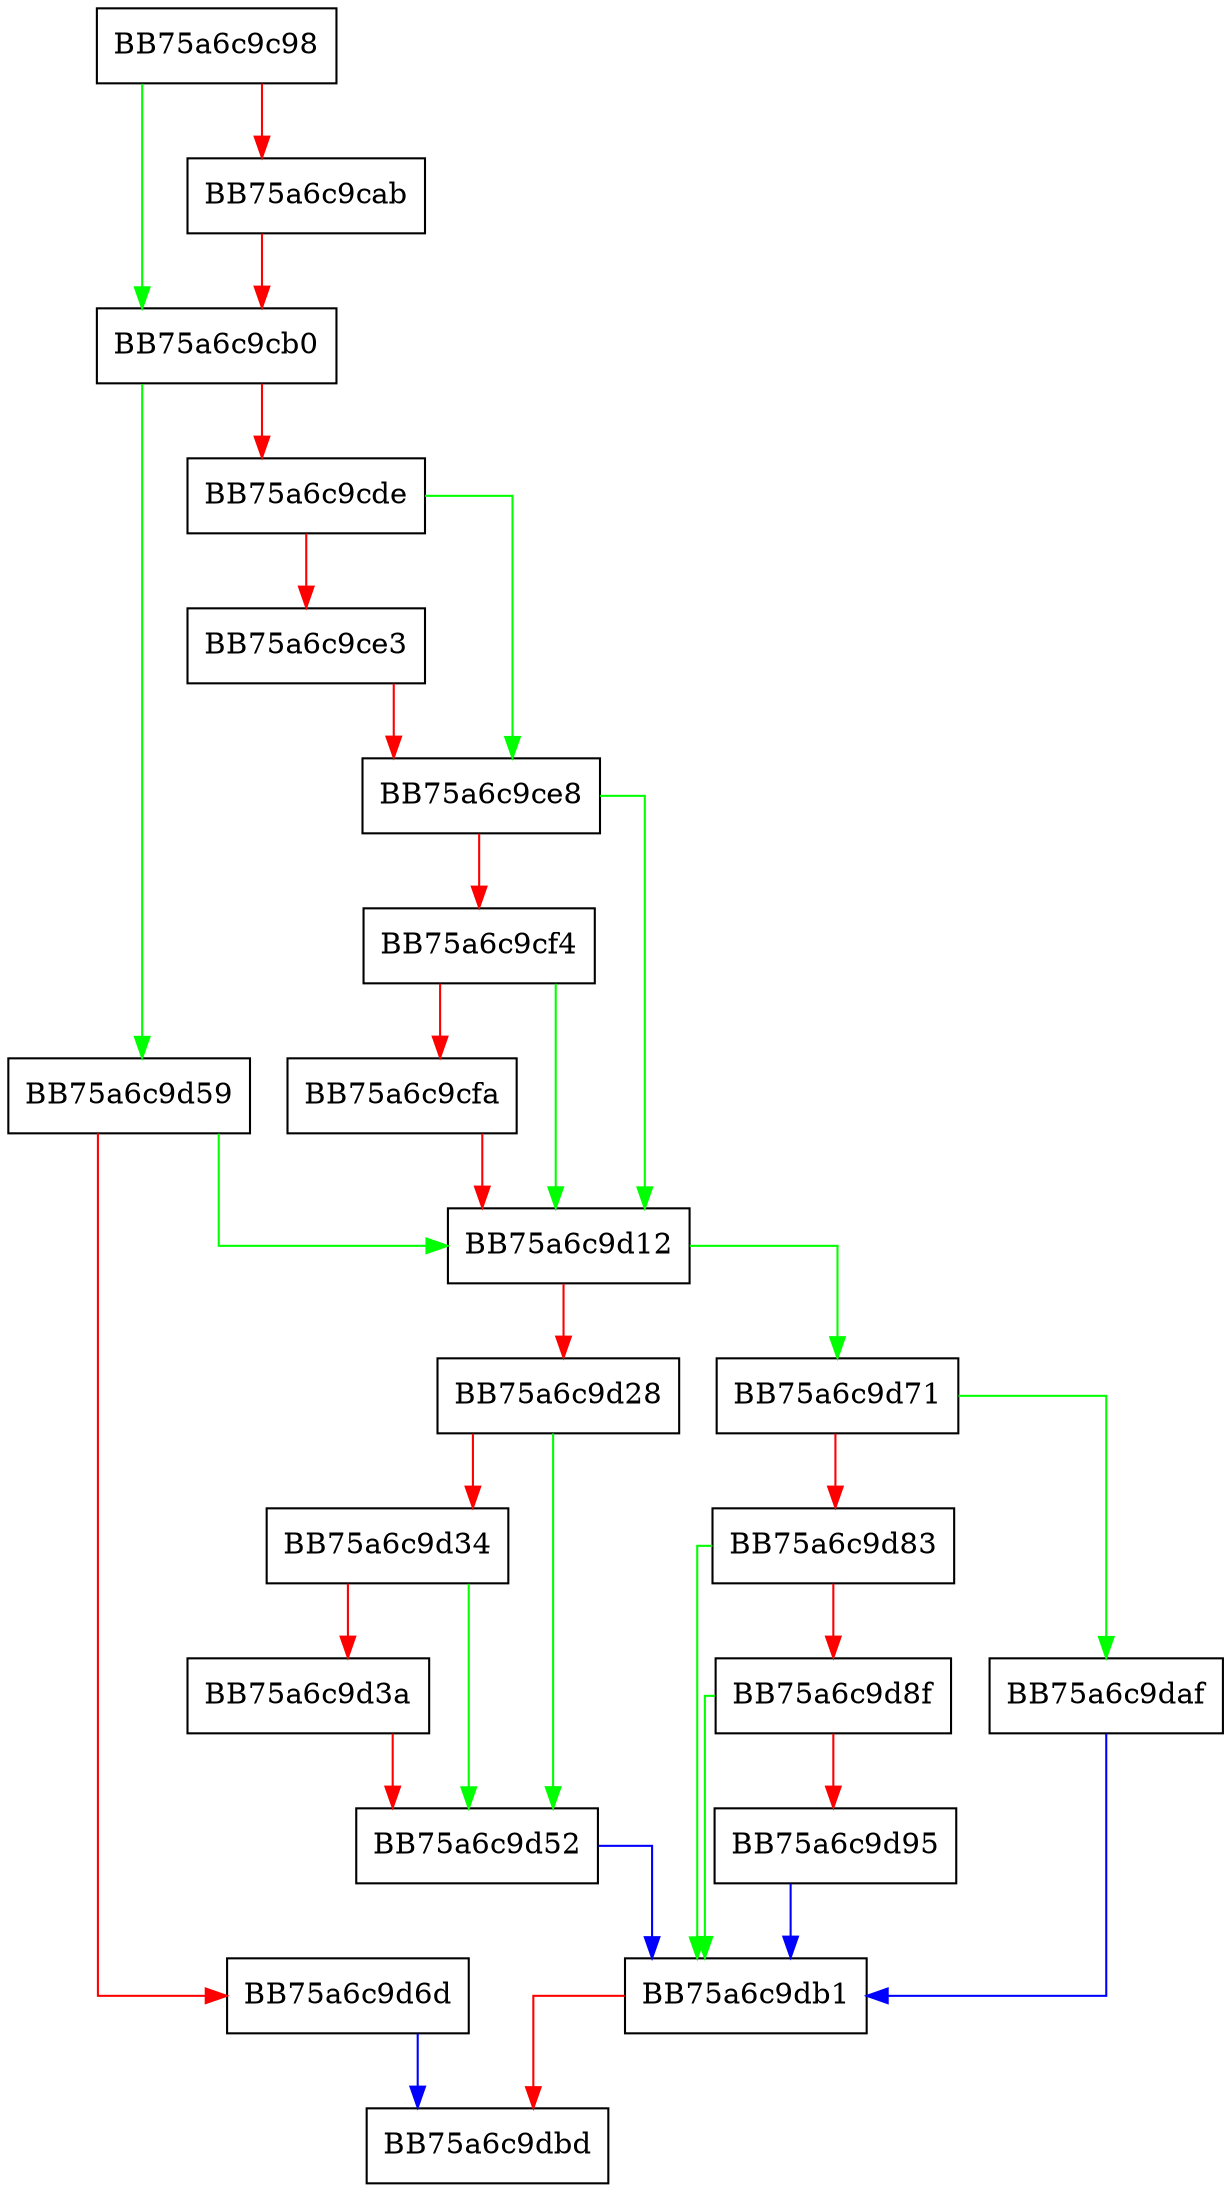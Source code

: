 digraph FgGetProtectedFolders {
  node [shape="box"];
  graph [splines=ortho];
  BB75a6c9c98 -> BB75a6c9cb0 [color="green"];
  BB75a6c9c98 -> BB75a6c9cab [color="red"];
  BB75a6c9cab -> BB75a6c9cb0 [color="red"];
  BB75a6c9cb0 -> BB75a6c9d59 [color="green"];
  BB75a6c9cb0 -> BB75a6c9cde [color="red"];
  BB75a6c9cde -> BB75a6c9ce8 [color="green"];
  BB75a6c9cde -> BB75a6c9ce3 [color="red"];
  BB75a6c9ce3 -> BB75a6c9ce8 [color="red"];
  BB75a6c9ce8 -> BB75a6c9d12 [color="green"];
  BB75a6c9ce8 -> BB75a6c9cf4 [color="red"];
  BB75a6c9cf4 -> BB75a6c9d12 [color="green"];
  BB75a6c9cf4 -> BB75a6c9cfa [color="red"];
  BB75a6c9cfa -> BB75a6c9d12 [color="red"];
  BB75a6c9d12 -> BB75a6c9d71 [color="green"];
  BB75a6c9d12 -> BB75a6c9d28 [color="red"];
  BB75a6c9d28 -> BB75a6c9d52 [color="green"];
  BB75a6c9d28 -> BB75a6c9d34 [color="red"];
  BB75a6c9d34 -> BB75a6c9d52 [color="green"];
  BB75a6c9d34 -> BB75a6c9d3a [color="red"];
  BB75a6c9d3a -> BB75a6c9d52 [color="red"];
  BB75a6c9d52 -> BB75a6c9db1 [color="blue"];
  BB75a6c9d59 -> BB75a6c9d12 [color="green"];
  BB75a6c9d59 -> BB75a6c9d6d [color="red"];
  BB75a6c9d6d -> BB75a6c9dbd [color="blue"];
  BB75a6c9d71 -> BB75a6c9daf [color="green"];
  BB75a6c9d71 -> BB75a6c9d83 [color="red"];
  BB75a6c9d83 -> BB75a6c9db1 [color="green"];
  BB75a6c9d83 -> BB75a6c9d8f [color="red"];
  BB75a6c9d8f -> BB75a6c9db1 [color="green"];
  BB75a6c9d8f -> BB75a6c9d95 [color="red"];
  BB75a6c9d95 -> BB75a6c9db1 [color="blue"];
  BB75a6c9daf -> BB75a6c9db1 [color="blue"];
  BB75a6c9db1 -> BB75a6c9dbd [color="red"];
}